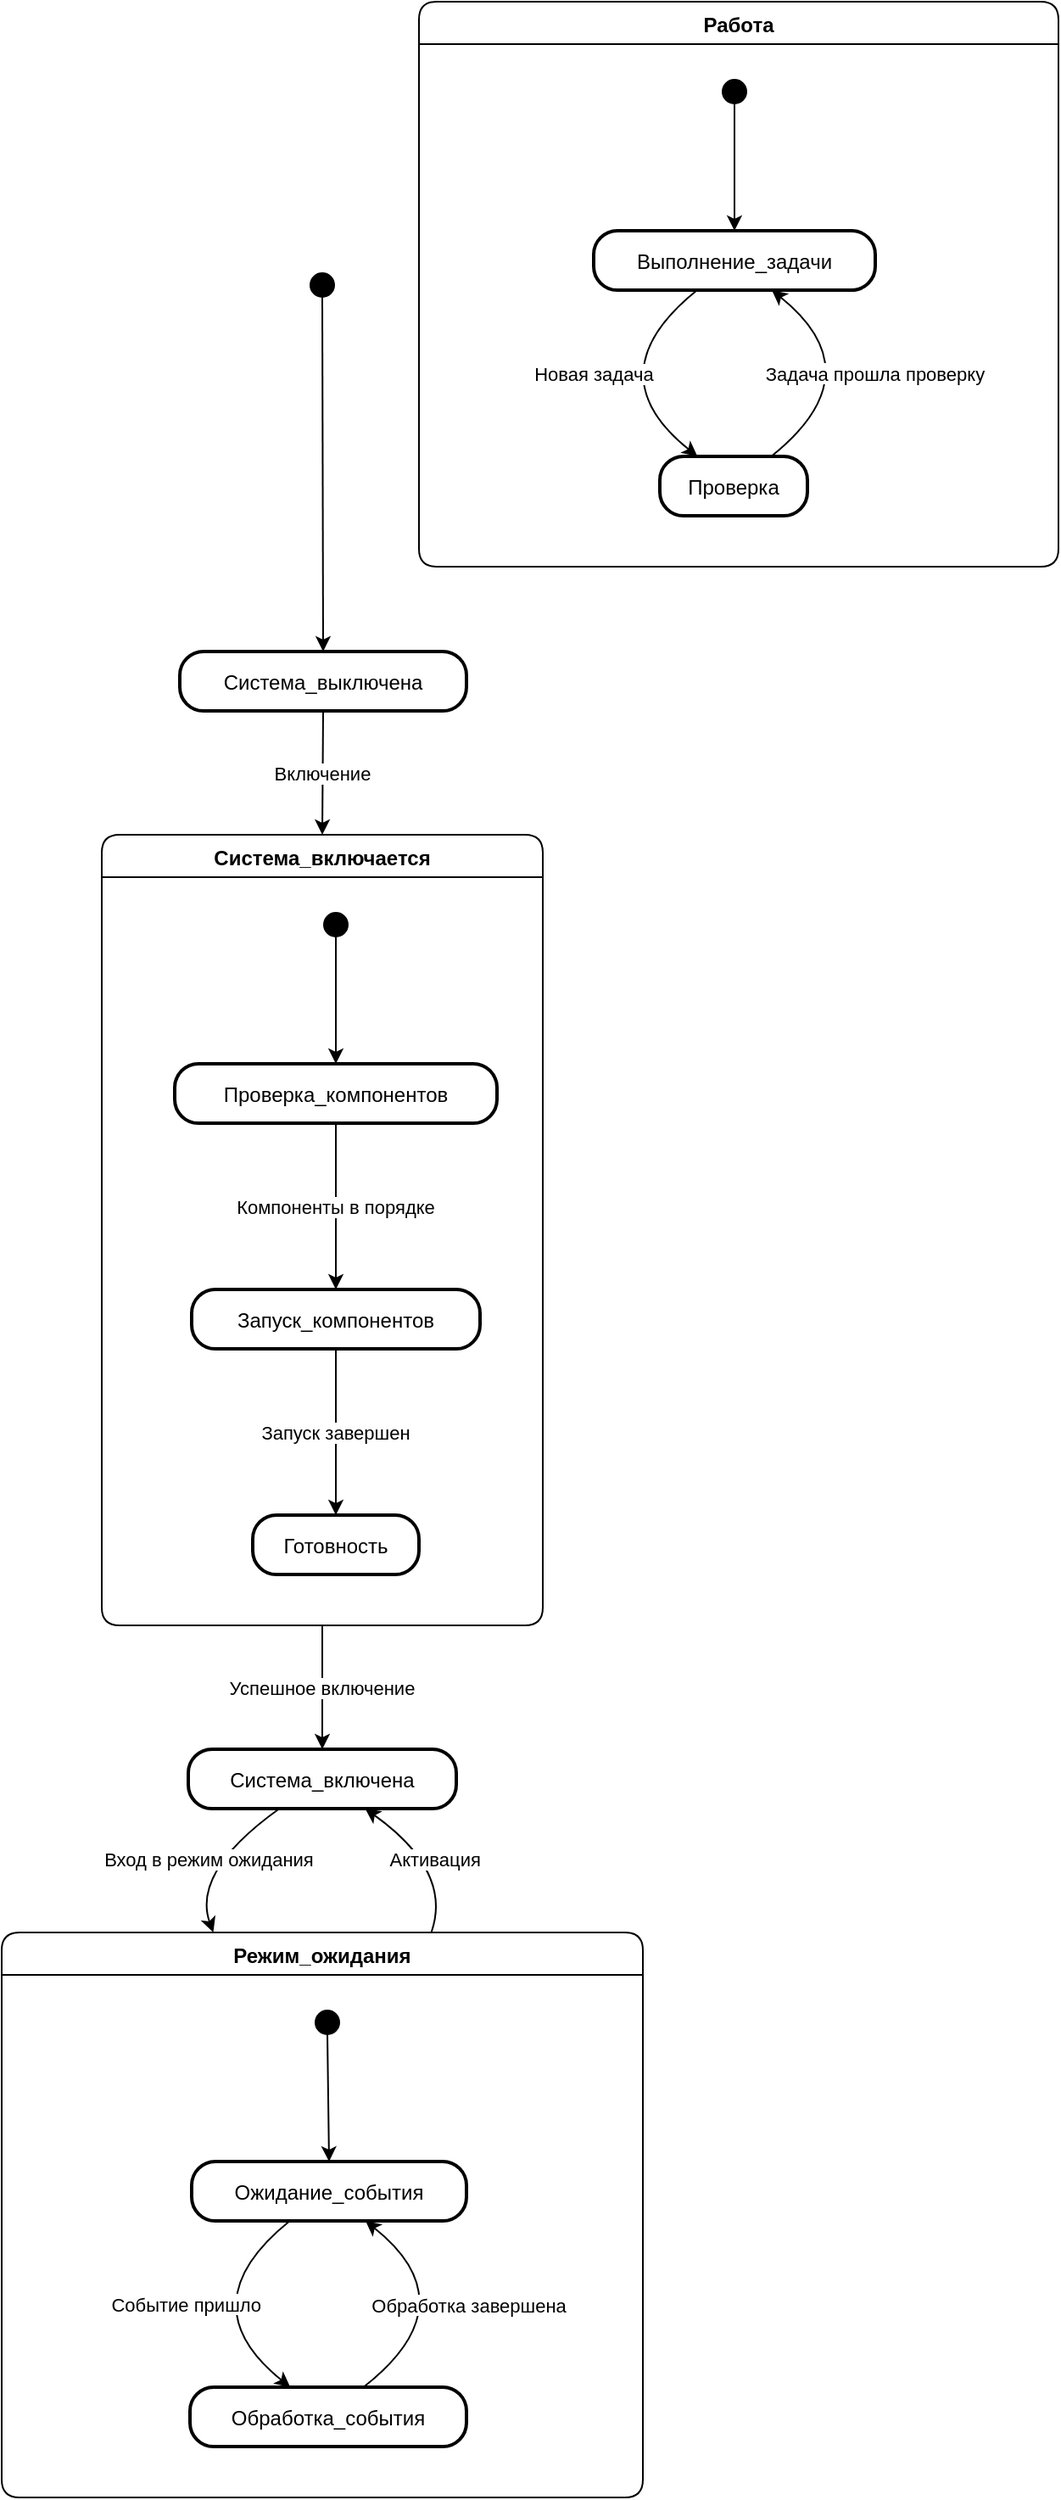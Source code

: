 <mxfile version="25.0.0">
  <diagram name="Страница — 1" id="b5VbptqPXE5r-bmthNJm">
    <mxGraphModel>
      <root>
        <mxCell id="0" />
        <mxCell id="1" parent="0" />
        <mxCell id="2" value="" style="ellipse;fillColor=strokeColor;" vertex="1" parent="1">
          <mxGeometry x="190" y="168" width="14" height="14" as="geometry" />
        </mxCell>
        <mxCell id="3" value="Система_выключена" style="rounded=1;arcSize=40;strokeWidth=2" vertex="1" parent="1">
          <mxGeometry x="113" y="391" width="169" height="35" as="geometry" />
        </mxCell>
        <mxCell id="4" value="Система_включается" style="swimlane;fontStyle=1;align=center;verticalAlign=middle;startSize=25;container=0;collapsible=0;rounded=1;arcSize=14;dropTarget=0;verticalAlign=top;" vertex="1" parent="1">
          <mxGeometry x="67" y="499" width="260" height="466" as="geometry" />
        </mxCell>
        <mxCell id="5" value="" style="ellipse;fillColor=strokeColor;" vertex="1" parent="4">
          <mxGeometry x="131" y="46" width="14" height="14" as="geometry" />
        </mxCell>
        <mxCell id="6" value="Проверка_компонентов" style="rounded=1;arcSize=40;strokeWidth=2" vertex="1" parent="4">
          <mxGeometry x="43" y="135" width="190" height="35" as="geometry" />
        </mxCell>
        <mxCell id="7" value="Запуск_компонентов" style="rounded=1;arcSize=40;strokeWidth=2" vertex="1" parent="4">
          <mxGeometry x="53" y="268" width="170" height="35" as="geometry" />
        </mxCell>
        <mxCell id="8" value="Готовность" style="rounded=1;arcSize=40;strokeWidth=2" vertex="1" parent="4">
          <mxGeometry x="89" y="401" width="98" height="35" as="geometry" />
        </mxCell>
        <mxCell id="9" value="" style="curved=1;startArrow=none;;exitX=0.51;exitY=0.96;entryX=0.5;entryY=-0.01;" edge="1" parent="4" source="5" target="6">
          <mxGeometry relative="1" as="geometry">
            <Array as="points" />
          </mxGeometry>
        </mxCell>
        <mxCell id="10" value="Компоненты в порядке" style="curved=1;startArrow=none;;exitX=0.5;exitY=0.99;entryX=0.5;entryY=-0.01;" edge="1" parent="4" source="6" target="7">
          <mxGeometry relative="1" as="geometry">
            <Array as="points" />
          </mxGeometry>
        </mxCell>
        <mxCell id="11" value="Запуск завершен" style="curved=1;startArrow=none;;exitX=0.5;exitY=0.99;entryX=0.5;entryY=-0.01;" edge="1" parent="4" source="7" target="8">
          <mxGeometry relative="1" as="geometry">
            <Array as="points" />
          </mxGeometry>
        </mxCell>
        <mxCell id="12" value="Система_включена" style="rounded=1;arcSize=40;strokeWidth=2" vertex="1" parent="1">
          <mxGeometry x="118" y="1038" width="158" height="35" as="geometry" />
        </mxCell>
        <mxCell id="13" value="Режим_ожидания" style="swimlane;fontStyle=1;align=center;verticalAlign=middle;startSize=25;container=0;collapsible=0;rounded=1;arcSize=14;dropTarget=0;verticalAlign=top;" vertex="1" parent="1">
          <mxGeometry x="8" y="1146" width="378" height="333" as="geometry" />
        </mxCell>
        <mxCell id="14" value="" style="ellipse;fillColor=strokeColor;" vertex="1" parent="13">
          <mxGeometry x="185" y="46" width="14" height="14" as="geometry" />
        </mxCell>
        <mxCell id="15" value="Ожидание_события" style="rounded=1;arcSize=40;strokeWidth=2" vertex="1" parent="13">
          <mxGeometry x="112" y="135" width="162" height="35" as="geometry" />
        </mxCell>
        <mxCell id="16" value="Обработка_события" style="rounded=1;arcSize=40;strokeWidth=2" vertex="1" parent="13">
          <mxGeometry x="111" y="268" width="163" height="35" as="geometry" />
        </mxCell>
        <mxCell id="17" value="" style="curved=1;startArrow=none;;exitX=0.53;exitY=0.96;entryX=0.5;entryY=-0.01;" edge="1" parent="13" source="14" target="15">
          <mxGeometry relative="1" as="geometry">
            <Array as="points" />
          </mxGeometry>
        </mxCell>
        <mxCell id="18" value="Событие пришло" style="curved=1;startArrow=none;;exitX=0.36;exitY=0.99;entryX=0.36;entryY=-0.01;" edge="1" parent="13" source="15" target="16">
          <mxGeometry relative="1" as="geometry">
            <Array as="points">
              <mxPoint x="109" y="219" />
            </Array>
          </mxGeometry>
        </mxCell>
        <mxCell id="19" value="Обработка завершена" style="curved=1;startArrow=none;;exitX=0.63;exitY=-0.01;entryX=0.63;entryY=0.99;" edge="1" parent="13" source="16" target="15">
          <mxGeometry relative="1" as="geometry">
            <Array as="points">
              <mxPoint x="276" y="219" />
            </Array>
          </mxGeometry>
        </mxCell>
        <mxCell id="20" value="Работа" style="swimlane;fontStyle=1;align=center;verticalAlign=middle;startSize=25;container=0;collapsible=0;rounded=1;arcSize=14;dropTarget=0;verticalAlign=top;" vertex="1" parent="1">
          <mxGeometry x="254" y="8" width="377" height="333" as="geometry" />
        </mxCell>
        <mxCell id="21" value="" style="ellipse;fillColor=strokeColor;" vertex="1" parent="20">
          <mxGeometry x="179" y="46" width="14" height="14" as="geometry" />
        </mxCell>
        <mxCell id="22" value="Выполнение_задачи" style="rounded=1;arcSize=40;strokeWidth=2" vertex="1" parent="20">
          <mxGeometry x="103" y="135" width="166" height="35" as="geometry" />
        </mxCell>
        <mxCell id="23" value="Проверка" style="rounded=1;arcSize=40;strokeWidth=2" vertex="1" parent="20">
          <mxGeometry x="142" y="268" width="87" height="35" as="geometry" />
        </mxCell>
        <mxCell id="24" value="" style="curved=1;startArrow=none;;exitX=0.49;exitY=0.96;entryX=0.5;entryY=-0.01;" edge="1" parent="20" source="21" target="22">
          <mxGeometry relative="1" as="geometry">
            <Array as="points" />
          </mxGeometry>
        </mxCell>
        <mxCell id="25" value="Новая задача" style="curved=1;startArrow=none;;exitX=0.37;exitY=0.99;entryX=0.25;entryY=-0.01;" edge="1" parent="20" source="22" target="23">
          <mxGeometry relative="1" as="geometry">
            <Array as="points">
              <mxPoint x="103" y="219" />
            </Array>
          </mxGeometry>
        </mxCell>
        <mxCell id="26" value="Задача прошла проверку" style="curved=1;startArrow=none;;exitX=0.76;exitY=-0.01;entryX=0.63;entryY=0.99;" edge="1" parent="20" source="23" target="22">
          <mxGeometry relative="1" as="geometry">
            <Array as="points">
              <mxPoint x="269" y="219" />
            </Array>
          </mxGeometry>
        </mxCell>
        <mxCell id="27" value="" style="curved=1;startArrow=none;;exitX=0.51;exitY=0.96;entryX=0.5;entryY=0;" edge="1" parent="1" source="2" target="3">
          <mxGeometry relative="1" as="geometry">
            <Array as="points" />
          </mxGeometry>
        </mxCell>
        <mxCell id="28" value="Включение" style="curved=1;startArrow=none;;exitX=0.5;exitY=1;entryX=0.5;entryY=0;" edge="1" parent="1" source="3" target="4">
          <mxGeometry relative="1" as="geometry">
            <Array as="points" />
          </mxGeometry>
        </mxCell>
        <mxCell id="29" value="Успешное включение" style="curved=1;startArrow=none;;exitX=0.5;exitY=1;entryX=0.5;entryY=0;" edge="1" parent="1" source="4" target="12">
          <mxGeometry relative="1" as="geometry">
            <Array as="points" />
          </mxGeometry>
        </mxCell>
        <mxCell id="30" value="Вход в режим ожидания" style="curved=1;startArrow=none;;exitX=0.34;exitY=1;entryX=0.33;entryY=0;" edge="1" parent="1" source="12" target="13">
          <mxGeometry relative="1" as="geometry">
            <Array as="points">
              <mxPoint x="120" y="1110" />
            </Array>
          </mxGeometry>
        </mxCell>
        <mxCell id="31" value="Активация" style="curved=1;startArrow=none;;exitX=0.67;exitY=0;entryX=0.66;entryY=1;" edge="1" parent="1" source="13" target="12">
          <mxGeometry relative="1" as="geometry">
            <Array as="points">
              <mxPoint x="274" y="1110" />
            </Array>
          </mxGeometry>
        </mxCell>
      </root>
    </mxGraphModel>
  </diagram>
</mxfile>
